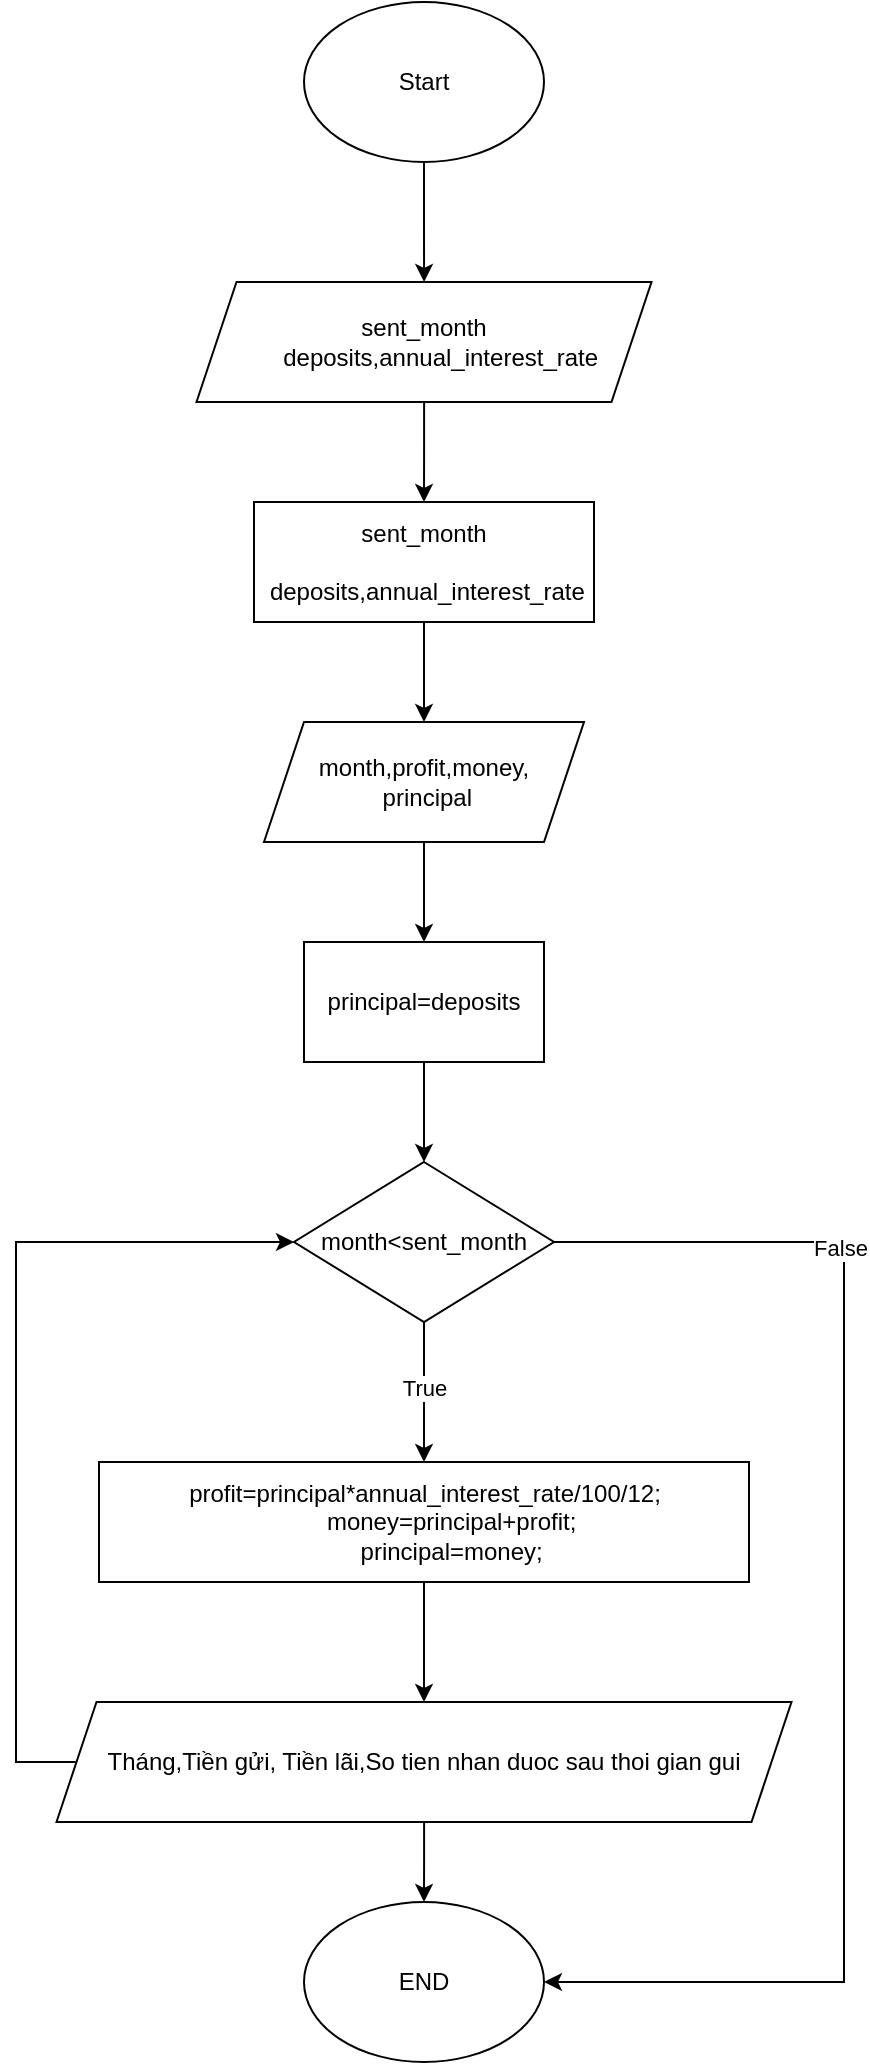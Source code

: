 <mxfile version="22.1.2" type="onedrive">
  <diagram name="Trang-1" id="DkSM7zriaWkZI1T6OxLR">
    <mxGraphModel dx="1248" dy="636" grid="1" gridSize="10" guides="1" tooltips="1" connect="1" arrows="1" fold="1" page="1" pageScale="1" pageWidth="827" pageHeight="1169" math="0" shadow="0">
      <root>
        <mxCell id="0" />
        <mxCell id="1" parent="0" />
        <mxCell id="IcVwSrqsvjOElMi_0bll-2" style="edgeStyle=orthogonalEdgeStyle;rounded=0;orthogonalLoop=1;jettySize=auto;html=1;" edge="1" parent="1" source="IcVwSrqsvjOElMi_0bll-1" target="IcVwSrqsvjOElMi_0bll-3">
          <mxGeometry relative="1" as="geometry">
            <mxPoint x="360" y="180" as="targetPoint" />
          </mxGeometry>
        </mxCell>
        <mxCell id="IcVwSrqsvjOElMi_0bll-1" value="Start" style="ellipse;whiteSpace=wrap;html=1;" vertex="1" parent="1">
          <mxGeometry x="300" y="30" width="120" height="80" as="geometry" />
        </mxCell>
        <mxCell id="IcVwSrqsvjOElMi_0bll-4" style="edgeStyle=orthogonalEdgeStyle;rounded=0;orthogonalLoop=1;jettySize=auto;html=1;" edge="1" parent="1" source="IcVwSrqsvjOElMi_0bll-3">
          <mxGeometry relative="1" as="geometry">
            <mxPoint x="360" y="280" as="targetPoint" />
          </mxGeometry>
        </mxCell>
        <mxCell id="IcVwSrqsvjOElMi_0bll-3" value="sent_month&lt;br&gt;&amp;nbsp; &amp;nbsp; &amp;nbsp;deposits,annual_interest_rate" style="shape=parallelogram;perimeter=parallelogramPerimeter;whiteSpace=wrap;html=1;fixedSize=1;" vertex="1" parent="1">
          <mxGeometry x="246.25" y="170" width="227.5" height="60" as="geometry" />
        </mxCell>
        <mxCell id="IcVwSrqsvjOElMi_0bll-7" style="edgeStyle=orthogonalEdgeStyle;rounded=0;orthogonalLoop=1;jettySize=auto;html=1;" edge="1" parent="1" source="IcVwSrqsvjOElMi_0bll-6" target="IcVwSrqsvjOElMi_0bll-8">
          <mxGeometry relative="1" as="geometry">
            <mxPoint x="360" y="390" as="targetPoint" />
          </mxGeometry>
        </mxCell>
        <mxCell id="IcVwSrqsvjOElMi_0bll-6" value="sent_month&lt;br style=&quot;border-color: var(--border-color);&quot;&gt;&amp;nbsp; &amp;nbsp; &amp;nbsp;deposits,annual_interest_rate" style="rounded=0;whiteSpace=wrap;html=1;" vertex="1" parent="1">
          <mxGeometry x="275" y="280" width="170" height="60" as="geometry" />
        </mxCell>
        <mxCell id="IcVwSrqsvjOElMi_0bll-9" style="edgeStyle=orthogonalEdgeStyle;rounded=0;orthogonalLoop=1;jettySize=auto;html=1;" edge="1" parent="1" source="IcVwSrqsvjOElMi_0bll-8" target="IcVwSrqsvjOElMi_0bll-10">
          <mxGeometry relative="1" as="geometry">
            <mxPoint x="360" y="500" as="targetPoint" />
          </mxGeometry>
        </mxCell>
        <mxCell id="IcVwSrqsvjOElMi_0bll-8" value="&lt;div&gt;month,profit,money,&lt;/div&gt;&lt;div&gt;&amp;nbsp;principal&lt;span style=&quot;&quot;&gt;&lt;/span&gt;&lt;/div&gt;" style="shape=parallelogram;perimeter=parallelogramPerimeter;whiteSpace=wrap;html=1;fixedSize=1;" vertex="1" parent="1">
          <mxGeometry x="280" y="390" width="160" height="60" as="geometry" />
        </mxCell>
        <mxCell id="IcVwSrqsvjOElMi_0bll-11" style="edgeStyle=orthogonalEdgeStyle;rounded=0;orthogonalLoop=1;jettySize=auto;html=1;" edge="1" parent="1" source="IcVwSrqsvjOElMi_0bll-10">
          <mxGeometry relative="1" as="geometry">
            <mxPoint x="360" y="610" as="targetPoint" />
          </mxGeometry>
        </mxCell>
        <mxCell id="IcVwSrqsvjOElMi_0bll-10" value="principal=deposits" style="rounded=0;whiteSpace=wrap;html=1;" vertex="1" parent="1">
          <mxGeometry x="300" y="500" width="120" height="60" as="geometry" />
        </mxCell>
        <mxCell id="IcVwSrqsvjOElMi_0bll-13" style="edgeStyle=orthogonalEdgeStyle;rounded=0;orthogonalLoop=1;jettySize=auto;html=1;" edge="1" parent="1" source="IcVwSrqsvjOElMi_0bll-12">
          <mxGeometry relative="1" as="geometry">
            <mxPoint x="360" y="760" as="targetPoint" />
          </mxGeometry>
        </mxCell>
        <mxCell id="IcVwSrqsvjOElMi_0bll-14" value="True" style="edgeLabel;html=1;align=center;verticalAlign=middle;resizable=0;points=[];" vertex="1" connectable="0" parent="IcVwSrqsvjOElMi_0bll-13">
          <mxGeometry x="-0.073" relative="1" as="geometry">
            <mxPoint as="offset" />
          </mxGeometry>
        </mxCell>
        <mxCell id="IcVwSrqsvjOElMi_0bll-17" style="edgeStyle=orthogonalEdgeStyle;rounded=0;orthogonalLoop=1;jettySize=auto;html=1;entryX=1;entryY=0.5;entryDx=0;entryDy=0;" edge="1" parent="1" source="IcVwSrqsvjOElMi_0bll-12" target="IcVwSrqsvjOElMi_0bll-22">
          <mxGeometry relative="1" as="geometry">
            <mxPoint x="600" y="970" as="targetPoint" />
            <Array as="points">
              <mxPoint x="570" y="650" />
              <mxPoint x="570" y="1020" />
            </Array>
          </mxGeometry>
        </mxCell>
        <mxCell id="IcVwSrqsvjOElMi_0bll-23" value="False" style="edgeLabel;html=1;align=center;verticalAlign=middle;resizable=0;points=[];" vertex="1" connectable="0" parent="IcVwSrqsvjOElMi_0bll-17">
          <mxGeometry x="-0.556" y="-2" relative="1" as="geometry">
            <mxPoint as="offset" />
          </mxGeometry>
        </mxCell>
        <mxCell id="IcVwSrqsvjOElMi_0bll-12" value="month&amp;lt;sent_month" style="rhombus;whiteSpace=wrap;html=1;" vertex="1" parent="1">
          <mxGeometry x="295" y="610" width="130" height="80" as="geometry" />
        </mxCell>
        <mxCell id="IcVwSrqsvjOElMi_0bll-18" style="edgeStyle=orthogonalEdgeStyle;rounded=0;orthogonalLoop=1;jettySize=auto;html=1;" edge="1" parent="1" source="IcVwSrqsvjOElMi_0bll-15">
          <mxGeometry relative="1" as="geometry">
            <mxPoint x="360" y="880" as="targetPoint" />
          </mxGeometry>
        </mxCell>
        <mxCell id="IcVwSrqsvjOElMi_0bll-15" value="profit=principal*annual_interest_rate/100/12;&#xa;        money=principal+profit;&#xa;        principal=money;" style="rounded=0;whiteSpace=wrap;html=1;" vertex="1" parent="1">
          <mxGeometry x="197.5" y="760" width="325" height="60" as="geometry" />
        </mxCell>
        <mxCell id="IcVwSrqsvjOElMi_0bll-20" style="edgeStyle=orthogonalEdgeStyle;rounded=0;orthogonalLoop=1;jettySize=auto;html=1;entryX=0;entryY=0.5;entryDx=0;entryDy=0;" edge="1" parent="1" source="IcVwSrqsvjOElMi_0bll-19" target="IcVwSrqsvjOElMi_0bll-12">
          <mxGeometry relative="1" as="geometry">
            <Array as="points">
              <mxPoint x="156" y="910" />
              <mxPoint x="156" y="650" />
            </Array>
          </mxGeometry>
        </mxCell>
        <mxCell id="IcVwSrqsvjOElMi_0bll-21" style="edgeStyle=orthogonalEdgeStyle;rounded=0;orthogonalLoop=1;jettySize=auto;html=1;" edge="1" parent="1" source="IcVwSrqsvjOElMi_0bll-19" target="IcVwSrqsvjOElMi_0bll-22">
          <mxGeometry relative="1" as="geometry">
            <mxPoint x="360" y="990" as="targetPoint" />
          </mxGeometry>
        </mxCell>
        <mxCell id="IcVwSrqsvjOElMi_0bll-19" value="Tháng,Tiền gửi, Tiền lãi,So tien nhan duoc sau thoi gian gui" style="shape=parallelogram;perimeter=parallelogramPerimeter;whiteSpace=wrap;html=1;fixedSize=1;" vertex="1" parent="1">
          <mxGeometry x="176.25" y="880" width="367.5" height="60" as="geometry" />
        </mxCell>
        <mxCell id="IcVwSrqsvjOElMi_0bll-22" value="END" style="ellipse;whiteSpace=wrap;html=1;" vertex="1" parent="1">
          <mxGeometry x="300" y="980" width="120" height="80" as="geometry" />
        </mxCell>
      </root>
    </mxGraphModel>
  </diagram>
</mxfile>
